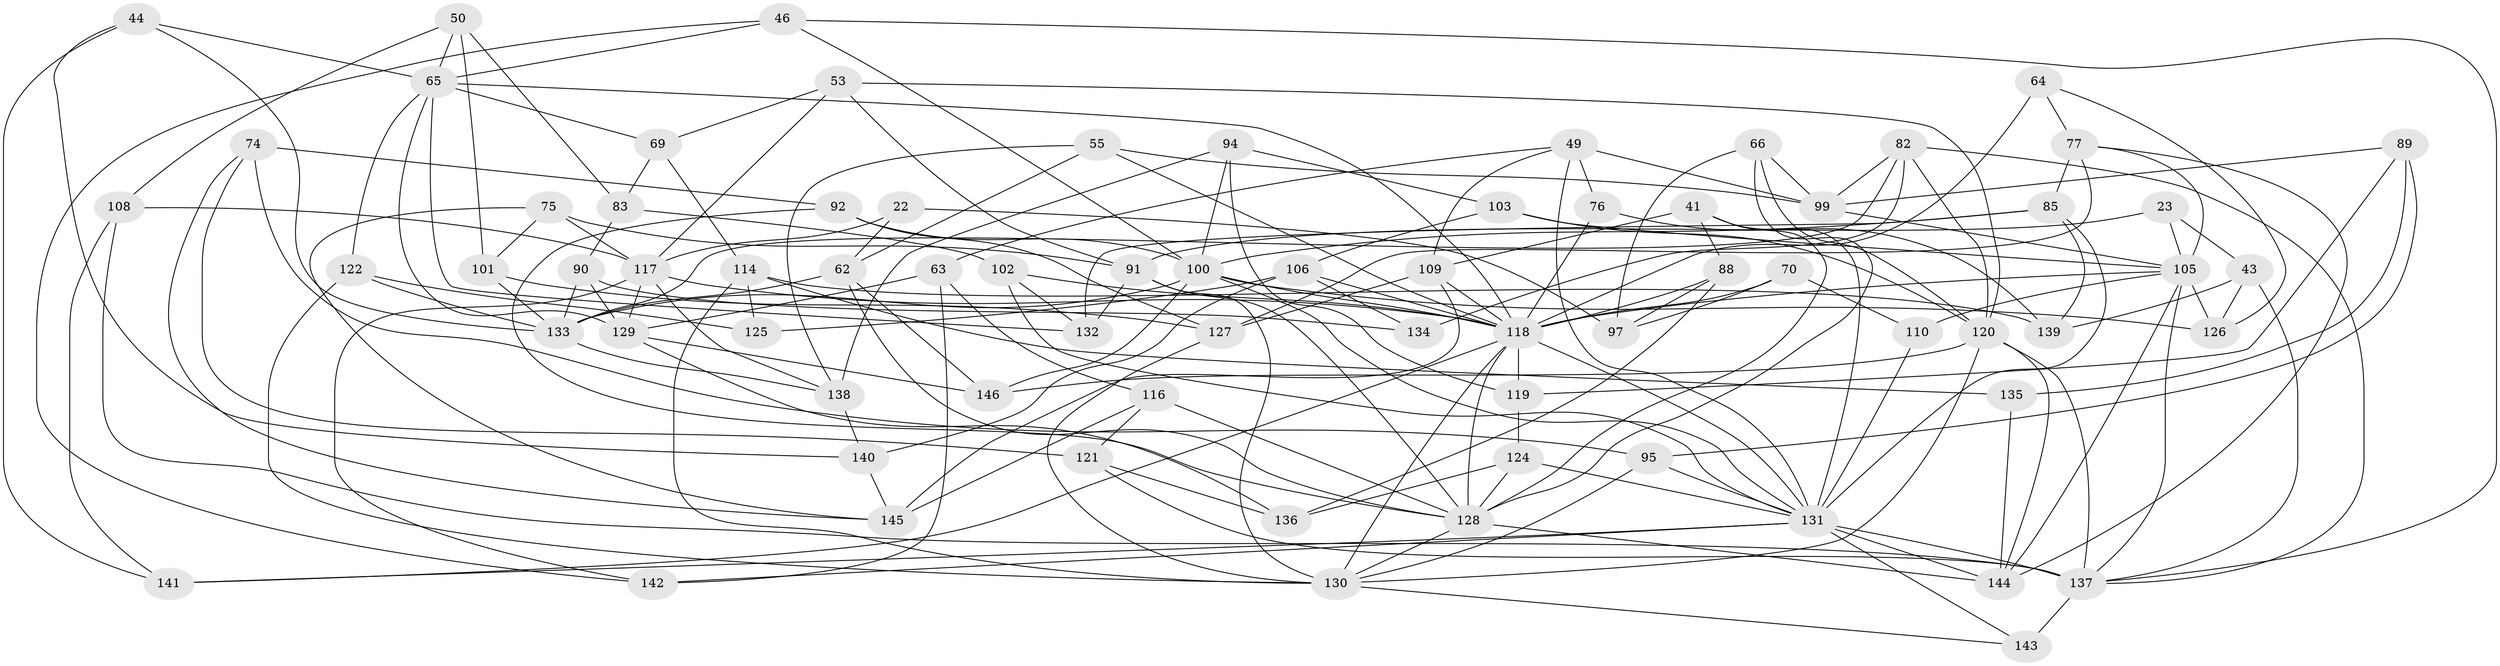 // original degree distribution, {4: 1.0}
// Generated by graph-tools (version 1.1) at 2025/01/03/04/25 22:01:37]
// undirected, 73 vertices, 183 edges
graph export_dot {
graph [start="1"]
  node [color=gray90,style=filled];
  22;
  23;
  41;
  43;
  44;
  46;
  49 [super="+26"];
  50;
  53;
  55;
  62 [super="+13"];
  63;
  64;
  65 [super="+30+58"];
  66;
  69;
  70;
  74;
  75;
  76;
  77 [super="+35"];
  82 [super="+67"];
  83;
  85 [super="+47"];
  88;
  89;
  90;
  91 [super="+68"];
  92;
  94;
  95;
  97;
  99 [super="+16+96"];
  100 [super="+17+56+80"];
  101;
  102;
  103;
  105 [super="+5+38+52+72"];
  106 [super="+79"];
  108;
  109 [super="+32"];
  110;
  114 [super="+7"];
  116;
  117 [super="+24+9"];
  118 [super="+115+112"];
  119;
  120 [super="+31+84+45"];
  121;
  122;
  124;
  125;
  126;
  127 [super="+113"];
  128 [super="+4+14+73+28"];
  129 [super="+51+42"];
  130 [super="+40+48"];
  131 [super="+81+86"];
  132;
  133 [super="+33"];
  134;
  135;
  136;
  137 [super="+104+8+54"];
  138 [super="+93"];
  139;
  140;
  141;
  142;
  143 [super="+59"];
  144 [super="+87+123"];
  145 [super="+37"];
  146 [super="+15+107"];
  22 -- 62 [weight=2];
  22 -- 97;
  22 -- 117;
  23 -- 43;
  23 -- 105;
  23 -- 91 [weight=2];
  41 -- 88;
  41 -- 131;
  41 -- 109;
  41 -- 128;
  43 -- 126;
  43 -- 139;
  43 -- 137;
  44 -- 140;
  44 -- 65;
  44 -- 141;
  44 -- 133;
  46 -- 142;
  46 -- 137;
  46 -- 100;
  46 -- 65;
  49 -- 76 [weight=2];
  49 -- 63;
  49 -- 109;
  49 -- 99;
  49 -- 131;
  50 -- 108;
  50 -- 101;
  50 -- 83;
  50 -- 65;
  53 -- 69;
  53 -- 117;
  53 -- 91;
  53 -- 120;
  55 -- 62;
  55 -- 138;
  55 -- 118;
  55 -- 99;
  62 -- 128;
  62 -- 146;
  62 -- 133;
  63 -- 142;
  63 -- 129;
  63 -- 116;
  64 -- 126;
  64 -- 118 [weight=2];
  64 -- 77;
  65 -- 132;
  65 -- 122;
  65 -- 129;
  65 -- 69;
  65 -- 118;
  66 -- 128;
  66 -- 120;
  66 -- 99;
  66 -- 97;
  69 -- 114;
  69 -- 83;
  70 -- 110;
  70 -- 97;
  70 -- 118 [weight=2];
  74 -- 121;
  74 -- 145;
  74 -- 92;
  74 -- 95;
  75 -- 91;
  75 -- 101;
  75 -- 117;
  75 -- 145;
  76 -- 139;
  76 -- 118;
  77 -- 127;
  77 -- 144;
  77 -- 85 [weight=2];
  77 -- 105;
  82 -- 134 [weight=2];
  82 -- 137;
  82 -- 99;
  82 -- 133;
  82 -- 120;
  83 -- 102;
  83 -- 90;
  85 -- 139;
  85 -- 132;
  85 -- 100;
  85 -- 131;
  88 -- 97;
  88 -- 136;
  88 -- 118;
  89 -- 119;
  89 -- 99;
  89 -- 95;
  89 -- 135;
  90 -- 133;
  90 -- 134;
  90 -- 129;
  91 -- 128 [weight=2];
  91 -- 132;
  91 -- 130;
  92 -- 100;
  92 -- 128;
  92 -- 127;
  94 -- 119;
  94 -- 138;
  94 -- 103;
  94 -- 100;
  95 -- 130;
  95 -- 131;
  99 -- 105 [weight=3];
  100 -- 118;
  100 -- 133;
  100 -- 126;
  100 -- 146 [weight=3];
  100 -- 131 [weight=2];
  101 -- 127;
  101 -- 133;
  102 -- 132;
  102 -- 118;
  102 -- 131;
  103 -- 106;
  103 -- 105;
  103 -- 120;
  105 -- 110 [weight=2];
  105 -- 126;
  105 -- 137 [weight=3];
  105 -- 118;
  105 -- 144;
  106 -- 140;
  106 -- 118 [weight=2];
  106 -- 125;
  106 -- 134;
  108 -- 141;
  108 -- 137;
  108 -- 117;
  109 -- 145 [weight=2];
  109 -- 118;
  109 -- 127;
  110 -- 131;
  114 -- 135;
  114 -- 125 [weight=2];
  114 -- 139;
  114 -- 130;
  116 -- 121;
  116 -- 128;
  116 -- 145;
  117 -- 138 [weight=2];
  117 -- 142;
  117 -- 129 [weight=2];
  117 -- 118;
  118 -- 128 [weight=4];
  118 -- 141;
  118 -- 130 [weight=2];
  118 -- 119;
  118 -- 131;
  119 -- 124;
  120 -- 137 [weight=2];
  120 -- 146 [weight=2];
  120 -- 130;
  120 -- 144;
  121 -- 136;
  121 -- 137;
  122 -- 130;
  122 -- 125;
  122 -- 133;
  124 -- 136;
  124 -- 128;
  124 -- 131;
  127 -- 130 [weight=2];
  128 -- 144;
  128 -- 130;
  129 -- 146 [weight=2];
  129 -- 136;
  130 -- 143 [weight=2];
  131 -- 137 [weight=3];
  131 -- 143;
  131 -- 141;
  131 -- 142;
  131 -- 144 [weight=2];
  133 -- 138;
  135 -- 144 [weight=2];
  137 -- 143 [weight=3];
  138 -- 140;
  140 -- 145;
}
